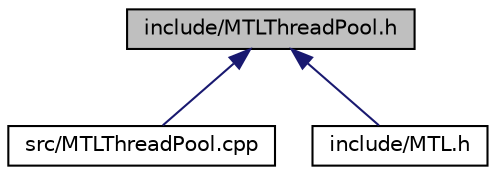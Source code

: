 digraph "include/MTLThreadPool.h"
{
 // LATEX_PDF_SIZE
  edge [fontname="Helvetica",fontsize="10",labelfontname="Helvetica",labelfontsize="10"];
  node [fontname="Helvetica",fontsize="10",shape=record];
  Node1 [label="include/MTLThreadPool.h",height=0.2,width=0.4,color="black", fillcolor="grey75", style="filled", fontcolor="black",tooltip=" "];
  Node1 -> Node2 [dir="back",color="midnightblue",fontsize="10",style="solid"];
  Node2 [label="src/MTLThreadPool.cpp",height=0.2,width=0.4,color="black", fillcolor="white", style="filled",URL="$de/d21/MTLThreadPool_8cpp.html",tooltip=" "];
  Node1 -> Node3 [dir="back",color="midnightblue",fontsize="10",style="solid"];
  Node3 [label="include/MTL.h",height=0.2,width=0.4,color="black", fillcolor="white", style="filled",URL="$d8/da6/MTL_8h.html",tooltip=" "];
}
